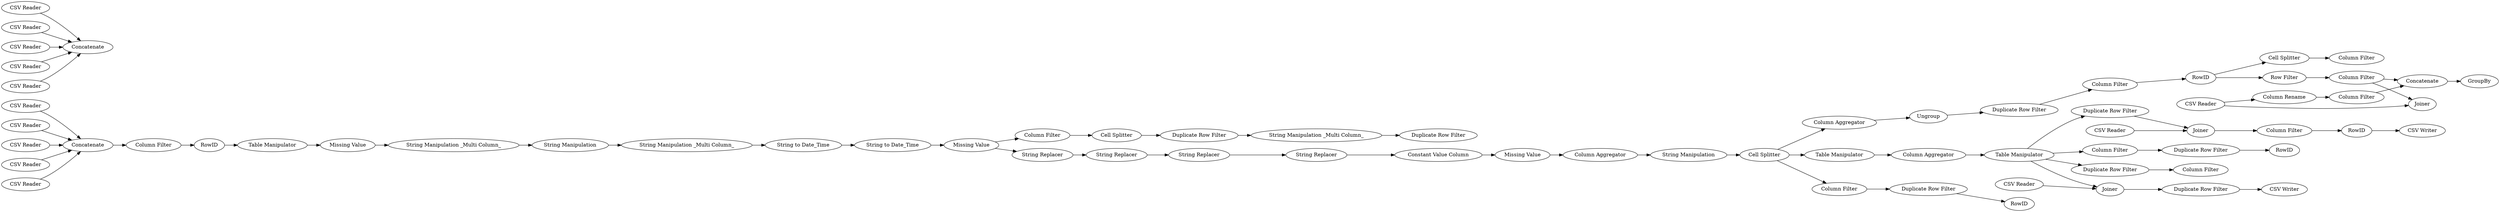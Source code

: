 digraph {
	42 -> 44
	166 -> 56
	123 -> 99
	158 -> 159
	73 -> 71
	62 -> 108
	108 -> 109
	109 -> 107
	136 -> 137
	51 -> 62
	155 -> 158
	99 -> 136
	68 -> 67
	75 -> 130
	72 -> 57
	58 -> 79
	40 -> 44
	147 -> 139
	148 -> 149
	101 -> 103
	157 -> 154
	59 -> 51
	44 -> 73
	3 -> 167
	134 -> 133
	122 -> 120
	160 -> 46
	133 -> 135
	129 -> 131
	138 -> 148
	41 -> 44
	162 -> 163
	45 -> 44
	161 -> 157
	71 -> 74
	163 -> 164
	153 -> 154
	99 -> 140
	62 -> 102
	62 -> 160
	164 -> 165
	5 -> 167
	49 -> 58
	102 -> 101
	138 -> 139
	130 -> 122
	107 -> 123
	54 -> 72
	115 -> 128
	2 -> 167
	55 -> 75
	67 -> 54
	1 -> 167
	149 -> 146
	147 -> 146
	56 -> 60
	43 -> 44
	4 -> 167
	146 -> 151
	161 -> 163
	154 -> 155
	161 -> 134
	57 -> 55
	140 -> 147
	75 -> 49
	120 -> 129
	79 -> 166
	46 -> 161
	161 -> 115
	74 -> 68
	60 -> 59
	133 [label="Duplicate Row Filter"]
	165 [label="CSV Writer"]
	167 [label=Concatenate]
	57 [label="String to Date_Time"]
	55 [label="String to Date_Time"]
	103 [label=RowID]
	79 [label="String Replacer"]
	136 [label="Cell Splitter"]
	128 [label="Column Filter"]
	153 [label="CSV Reader"]
	58 [label="String Replacer"]
	138 [label="CSV Reader"]
	74 [label="Table Manipulator"]
	108 [label="Column Aggregator"]
	162 [label="CSV Reader"]
	122 [label="Cell Splitter"]
	149 [label="Column Filter"]
	3 [label="CSV Reader"]
	163 [label=Joiner]
	151 [label=GroupBy]
	49 [label="String Replacer"]
	137 [label="Column Filter"]
	41 [label="CSV Reader"]
	161 [label="Table Manipulator"]
	51 [label="String Manipulation"]
	131 [label="Duplicate Row Filter"]
	56 [label="Constant Value Column"]
	154 [label=Joiner]
	109 [label=Ungroup]
	54 [label="String Manipulation"]
	146 [label=Concatenate]
	129 [label="String Manipulation _Multi Column_"]
	75 [label="Missing Value"]
	59 [label="Column Aggregator"]
	166 [label="String Replacer"]
	164 [label="Duplicate Row Filter"]
	123 [label="Column Filter"]
	148 [label="Column Rename"]
	1 [label="CSV Reader"]
	42 [label="CSV Reader"]
	115 [label="Duplicate Row Filter"]
	68 [label="Missing Value"]
	67 [label="String Manipulation _Multi Column_"]
	158 [label=RowID]
	72 [label="String Manipulation _Multi Column_"]
	4 [label="CSV Reader"]
	101 [label="Duplicate Row Filter"]
	147 [label="Column Filter"]
	159 [label="CSV Writer"]
	135 [label=RowID]
	134 [label="Column Filter"]
	160 [label="Table Manipulator"]
	60 [label="Missing Value"]
	5 [label="CSV Reader"]
	107 [label="Duplicate Row Filter"]
	99 [label=RowID]
	43 [label="CSV Reader"]
	120 [label="Duplicate Row Filter"]
	44 [label=Concatenate]
	62 [label="Cell Splitter"]
	102 [label="Column Filter"]
	140 [label="Row Filter"]
	139 [label=Joiner]
	71 [label=RowID]
	157 [label="Duplicate Row Filter"]
	46 [label="Column Aggregator"]
	155 [label="Column Filter"]
	130 [label="Column Filter"]
	40 [label="CSV Reader"]
	73 [label="Column Filter"]
	2 [label="CSV Reader"]
	45 [label="CSV Reader"]
	rankdir=LR
}

